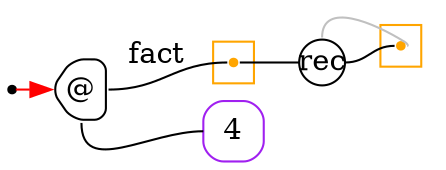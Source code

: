 digraph G {
  rankdir=LR;
  edge[arrowhead=none,arrowtail=none];
  node[fixedsize=true,shape=circle]
  size="9.201041666666667,5.219270833333334";
  labeldistance=0;
  nodesep=.175;
  ranksep=.175;

 nd1[shape=point];
 subgraph cluster_nd24 {
   graph[style=fill,color="orange"];
   ndcluster_nd24[tooltip="nd24",orientation=90,shape=point,color="orange"];
 };
 nd68[label="rec",tooltip="nd68-RecurGraph",style=rounded,width=.3,height=.3,color="#000000"];
   subgraph cluster_nd72 {
     graph[style=fill,color="orange"];
     ndcluster_nd72[tooltip="nd72",orientation=90,shape=point,color="orange"];
   };
 nd7[label="@",tooltip="nd7-AppGraph",style=rounded,orientation=90,shape=house,width=.4,height=.4,color="#000000"];
   nd14[label="4",tooltip="nd14-ConstGraph",style=rounded,orientation=90,shape=square,width=.4,height=.4,color="purple"];

  nd7->ndcluster_nd24[label="fact",tailport=e,headport=w];
  nd7->nd14[tailport=s,headport=w];
  nd1->nd7[tailport=e,headport=w,color=red,arrowhead=normal];
  ndcluster_nd24->nd68[tailport=e,headport=w,color=black,arrowhead=none,arrowtail=none];
  nd68->ndcluster_nd72[dir=back,headport=e,tailport=n,color=grey,arrowhead=none,arrowtail=none];
  nd68->ndcluster_nd72[tailport=e,headport=w];
}